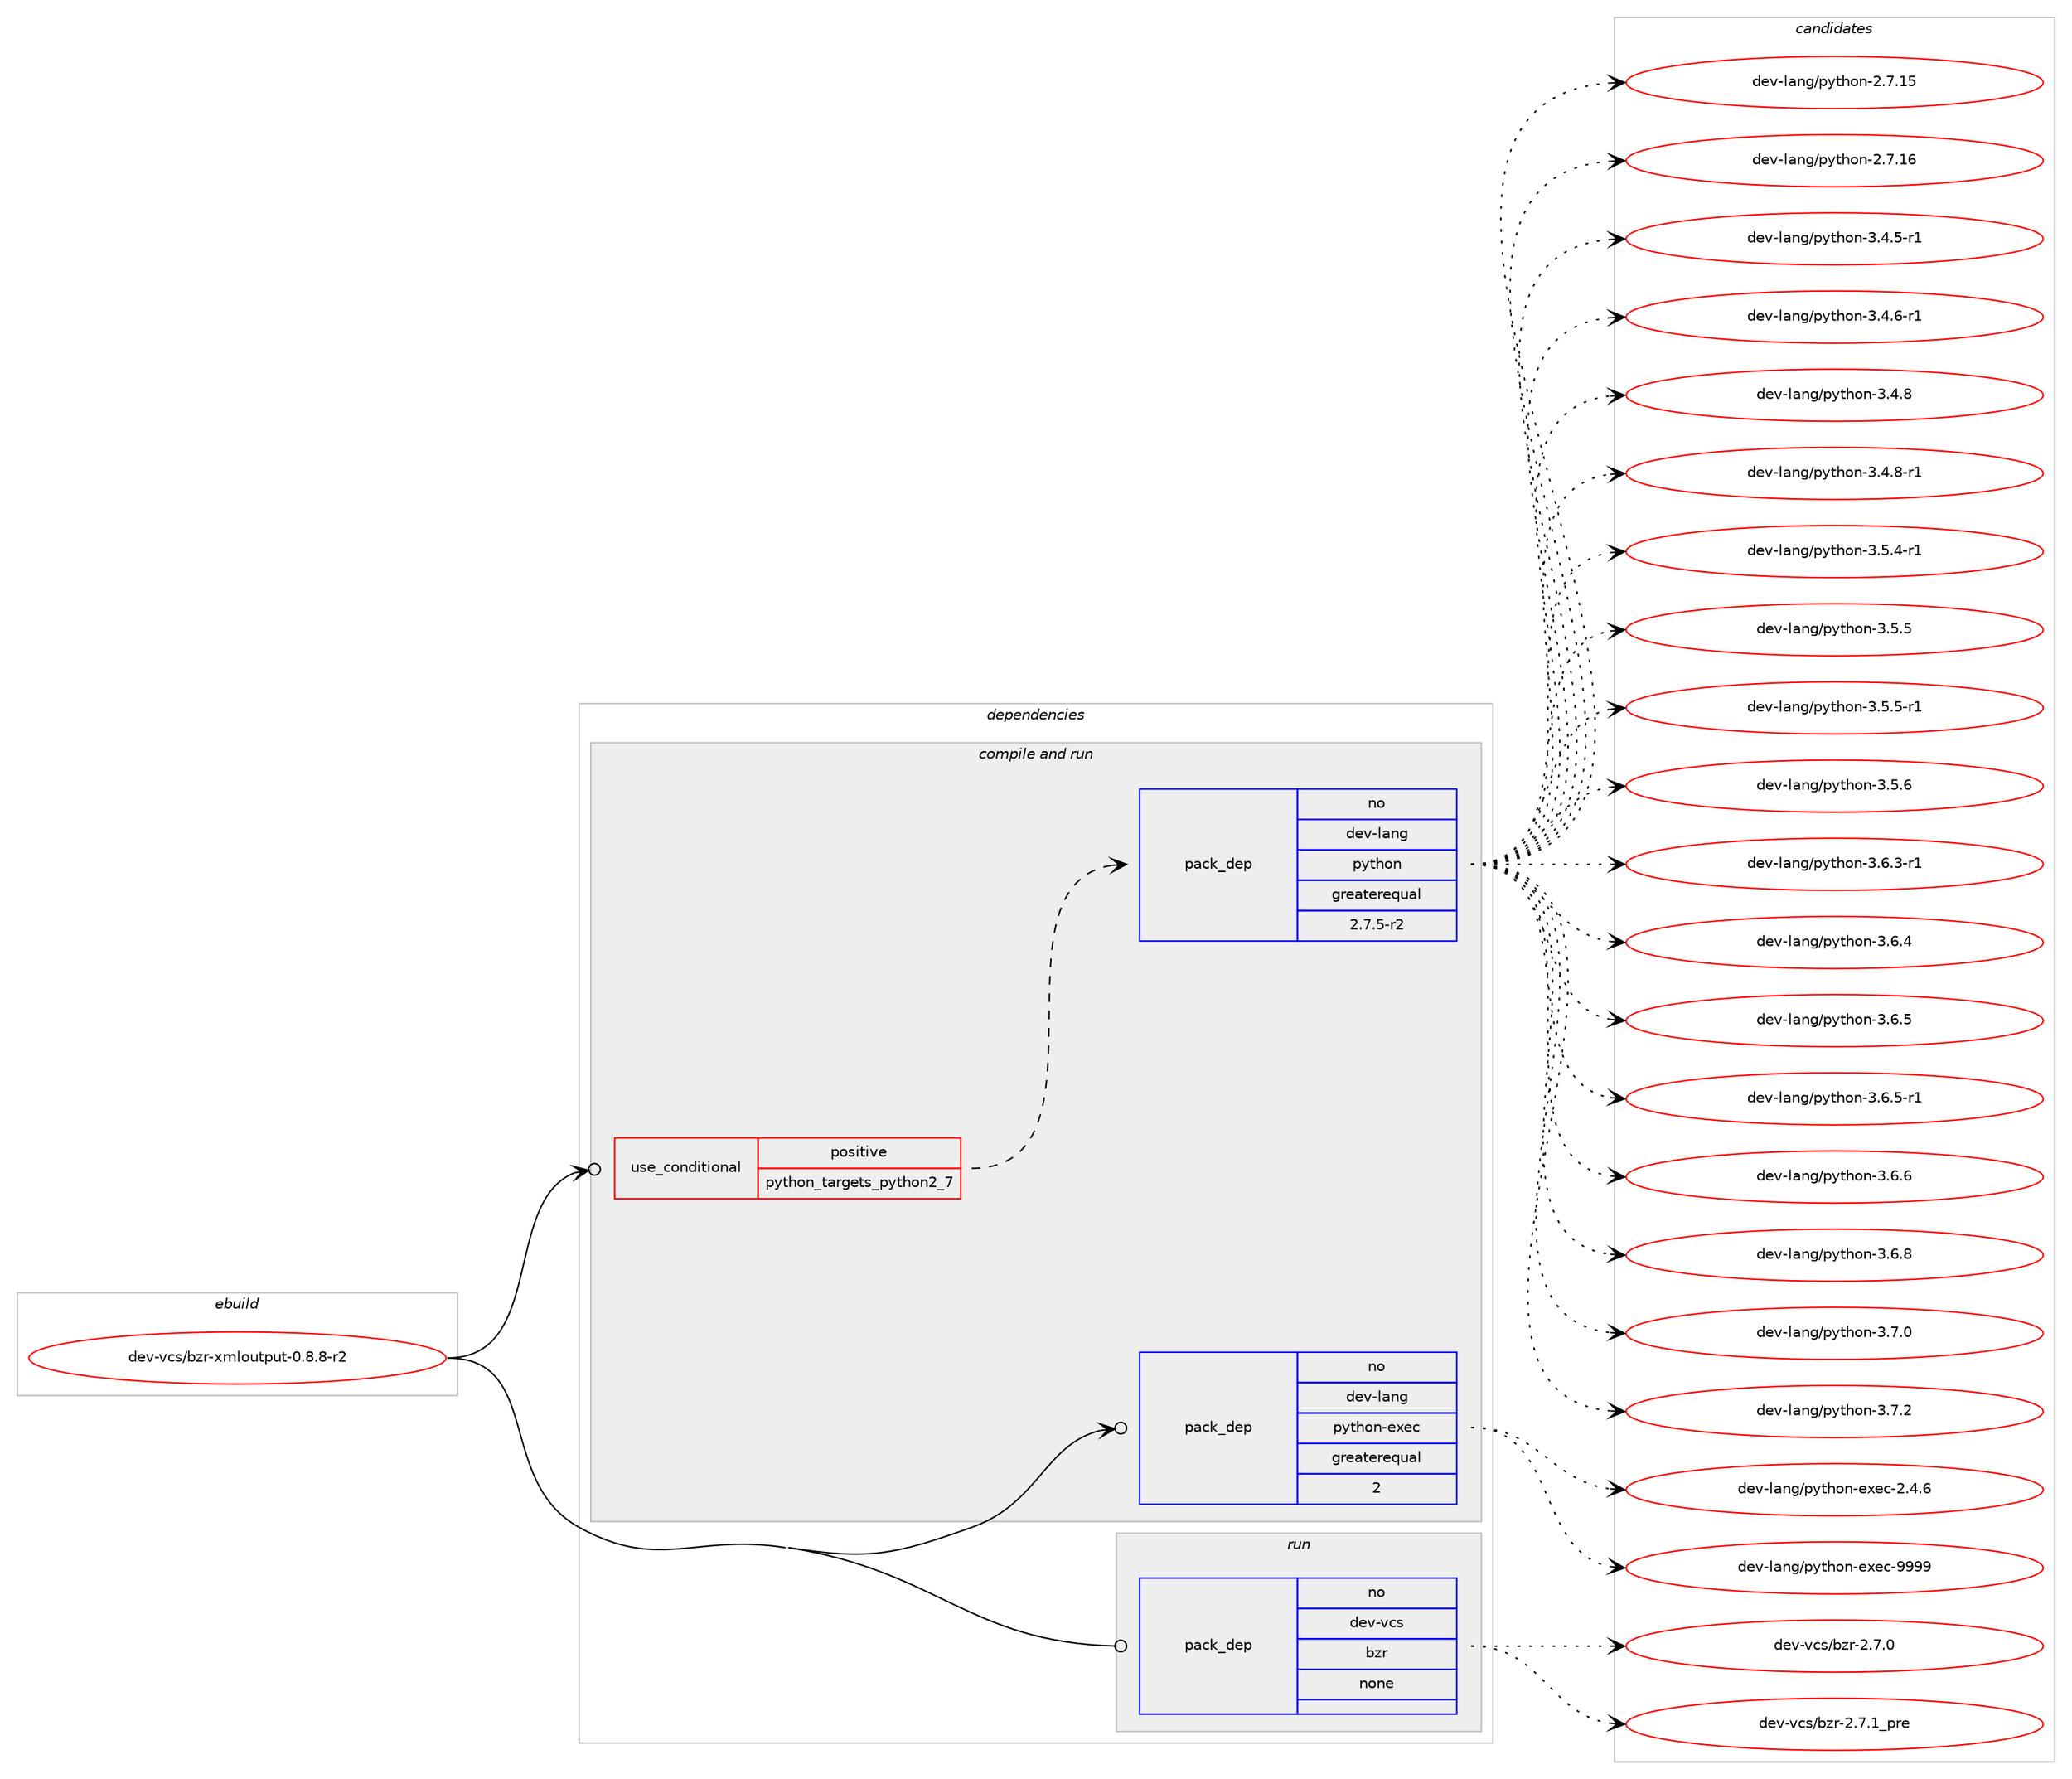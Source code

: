 digraph prolog {

# *************
# Graph options
# *************

newrank=true;
concentrate=true;
compound=true;
graph [rankdir=LR,fontname=Helvetica,fontsize=10,ranksep=1.5];#, ranksep=2.5, nodesep=0.2];
edge  [arrowhead=vee];
node  [fontname=Helvetica,fontsize=10];

# **********
# The ebuild
# **********

subgraph cluster_leftcol {
color=gray;
rank=same;
label=<<i>ebuild</i>>;
id [label="dev-vcs/bzr-xmloutput-0.8.8-r2", color=red, width=4, href="../dev-vcs/bzr-xmloutput-0.8.8-r2.svg"];
}

# ****************
# The dependencies
# ****************

subgraph cluster_midcol {
color=gray;
label=<<i>dependencies</i>>;
subgraph cluster_compile {
fillcolor="#eeeeee";
style=filled;
label=<<i>compile</i>>;
}
subgraph cluster_compileandrun {
fillcolor="#eeeeee";
style=filled;
label=<<i>compile and run</i>>;
subgraph cond425274 {
dependency1550131 [label=<<TABLE BORDER="0" CELLBORDER="1" CELLSPACING="0" CELLPADDING="4"><TR><TD ROWSPAN="3" CELLPADDING="10">use_conditional</TD></TR><TR><TD>positive</TD></TR><TR><TD>python_targets_python2_7</TD></TR></TABLE>>, shape=none, color=red];
subgraph pack1101115 {
dependency1550132 [label=<<TABLE BORDER="0" CELLBORDER="1" CELLSPACING="0" CELLPADDING="4" WIDTH="220"><TR><TD ROWSPAN="6" CELLPADDING="30">pack_dep</TD></TR><TR><TD WIDTH="110">no</TD></TR><TR><TD>dev-lang</TD></TR><TR><TD>python</TD></TR><TR><TD>greaterequal</TD></TR><TR><TD>2.7.5-r2</TD></TR></TABLE>>, shape=none, color=blue];
}
dependency1550131:e -> dependency1550132:w [weight=20,style="dashed",arrowhead="vee"];
}
id:e -> dependency1550131:w [weight=20,style="solid",arrowhead="odotvee"];
subgraph pack1101116 {
dependency1550133 [label=<<TABLE BORDER="0" CELLBORDER="1" CELLSPACING="0" CELLPADDING="4" WIDTH="220"><TR><TD ROWSPAN="6" CELLPADDING="30">pack_dep</TD></TR><TR><TD WIDTH="110">no</TD></TR><TR><TD>dev-lang</TD></TR><TR><TD>python-exec</TD></TR><TR><TD>greaterequal</TD></TR><TR><TD>2</TD></TR></TABLE>>, shape=none, color=blue];
}
id:e -> dependency1550133:w [weight=20,style="solid",arrowhead="odotvee"];
}
subgraph cluster_run {
fillcolor="#eeeeee";
style=filled;
label=<<i>run</i>>;
subgraph pack1101117 {
dependency1550134 [label=<<TABLE BORDER="0" CELLBORDER="1" CELLSPACING="0" CELLPADDING="4" WIDTH="220"><TR><TD ROWSPAN="6" CELLPADDING="30">pack_dep</TD></TR><TR><TD WIDTH="110">no</TD></TR><TR><TD>dev-vcs</TD></TR><TR><TD>bzr</TD></TR><TR><TD>none</TD></TR><TR><TD></TD></TR></TABLE>>, shape=none, color=blue];
}
id:e -> dependency1550134:w [weight=20,style="solid",arrowhead="odot"];
}
}

# **************
# The candidates
# **************

subgraph cluster_choices {
rank=same;
color=gray;
label=<<i>candidates</i>>;

subgraph choice1101115 {
color=black;
nodesep=1;
choice10010111845108971101034711212111610411111045504655464953 [label="dev-lang/python-2.7.15", color=red, width=4,href="../dev-lang/python-2.7.15.svg"];
choice10010111845108971101034711212111610411111045504655464954 [label="dev-lang/python-2.7.16", color=red, width=4,href="../dev-lang/python-2.7.16.svg"];
choice1001011184510897110103471121211161041111104551465246534511449 [label="dev-lang/python-3.4.5-r1", color=red, width=4,href="../dev-lang/python-3.4.5-r1.svg"];
choice1001011184510897110103471121211161041111104551465246544511449 [label="dev-lang/python-3.4.6-r1", color=red, width=4,href="../dev-lang/python-3.4.6-r1.svg"];
choice100101118451089711010347112121116104111110455146524656 [label="dev-lang/python-3.4.8", color=red, width=4,href="../dev-lang/python-3.4.8.svg"];
choice1001011184510897110103471121211161041111104551465246564511449 [label="dev-lang/python-3.4.8-r1", color=red, width=4,href="../dev-lang/python-3.4.8-r1.svg"];
choice1001011184510897110103471121211161041111104551465346524511449 [label="dev-lang/python-3.5.4-r1", color=red, width=4,href="../dev-lang/python-3.5.4-r1.svg"];
choice100101118451089711010347112121116104111110455146534653 [label="dev-lang/python-3.5.5", color=red, width=4,href="../dev-lang/python-3.5.5.svg"];
choice1001011184510897110103471121211161041111104551465346534511449 [label="dev-lang/python-3.5.5-r1", color=red, width=4,href="../dev-lang/python-3.5.5-r1.svg"];
choice100101118451089711010347112121116104111110455146534654 [label="dev-lang/python-3.5.6", color=red, width=4,href="../dev-lang/python-3.5.6.svg"];
choice1001011184510897110103471121211161041111104551465446514511449 [label="dev-lang/python-3.6.3-r1", color=red, width=4,href="../dev-lang/python-3.6.3-r1.svg"];
choice100101118451089711010347112121116104111110455146544652 [label="dev-lang/python-3.6.4", color=red, width=4,href="../dev-lang/python-3.6.4.svg"];
choice100101118451089711010347112121116104111110455146544653 [label="dev-lang/python-3.6.5", color=red, width=4,href="../dev-lang/python-3.6.5.svg"];
choice1001011184510897110103471121211161041111104551465446534511449 [label="dev-lang/python-3.6.5-r1", color=red, width=4,href="../dev-lang/python-3.6.5-r1.svg"];
choice100101118451089711010347112121116104111110455146544654 [label="dev-lang/python-3.6.6", color=red, width=4,href="../dev-lang/python-3.6.6.svg"];
choice100101118451089711010347112121116104111110455146544656 [label="dev-lang/python-3.6.8", color=red, width=4,href="../dev-lang/python-3.6.8.svg"];
choice100101118451089711010347112121116104111110455146554648 [label="dev-lang/python-3.7.0", color=red, width=4,href="../dev-lang/python-3.7.0.svg"];
choice100101118451089711010347112121116104111110455146554650 [label="dev-lang/python-3.7.2", color=red, width=4,href="../dev-lang/python-3.7.2.svg"];
dependency1550132:e -> choice10010111845108971101034711212111610411111045504655464953:w [style=dotted,weight="100"];
dependency1550132:e -> choice10010111845108971101034711212111610411111045504655464954:w [style=dotted,weight="100"];
dependency1550132:e -> choice1001011184510897110103471121211161041111104551465246534511449:w [style=dotted,weight="100"];
dependency1550132:e -> choice1001011184510897110103471121211161041111104551465246544511449:w [style=dotted,weight="100"];
dependency1550132:e -> choice100101118451089711010347112121116104111110455146524656:w [style=dotted,weight="100"];
dependency1550132:e -> choice1001011184510897110103471121211161041111104551465246564511449:w [style=dotted,weight="100"];
dependency1550132:e -> choice1001011184510897110103471121211161041111104551465346524511449:w [style=dotted,weight="100"];
dependency1550132:e -> choice100101118451089711010347112121116104111110455146534653:w [style=dotted,weight="100"];
dependency1550132:e -> choice1001011184510897110103471121211161041111104551465346534511449:w [style=dotted,weight="100"];
dependency1550132:e -> choice100101118451089711010347112121116104111110455146534654:w [style=dotted,weight="100"];
dependency1550132:e -> choice1001011184510897110103471121211161041111104551465446514511449:w [style=dotted,weight="100"];
dependency1550132:e -> choice100101118451089711010347112121116104111110455146544652:w [style=dotted,weight="100"];
dependency1550132:e -> choice100101118451089711010347112121116104111110455146544653:w [style=dotted,weight="100"];
dependency1550132:e -> choice1001011184510897110103471121211161041111104551465446534511449:w [style=dotted,weight="100"];
dependency1550132:e -> choice100101118451089711010347112121116104111110455146544654:w [style=dotted,weight="100"];
dependency1550132:e -> choice100101118451089711010347112121116104111110455146544656:w [style=dotted,weight="100"];
dependency1550132:e -> choice100101118451089711010347112121116104111110455146554648:w [style=dotted,weight="100"];
dependency1550132:e -> choice100101118451089711010347112121116104111110455146554650:w [style=dotted,weight="100"];
}
subgraph choice1101116 {
color=black;
nodesep=1;
choice1001011184510897110103471121211161041111104510112010199455046524654 [label="dev-lang/python-exec-2.4.6", color=red, width=4,href="../dev-lang/python-exec-2.4.6.svg"];
choice10010111845108971101034711212111610411111045101120101994557575757 [label="dev-lang/python-exec-9999", color=red, width=4,href="../dev-lang/python-exec-9999.svg"];
dependency1550133:e -> choice1001011184510897110103471121211161041111104510112010199455046524654:w [style=dotted,weight="100"];
dependency1550133:e -> choice10010111845108971101034711212111610411111045101120101994557575757:w [style=dotted,weight="100"];
}
subgraph choice1101117 {
color=black;
nodesep=1;
choice10010111845118991154798122114455046554648 [label="dev-vcs/bzr-2.7.0", color=red, width=4,href="../dev-vcs/bzr-2.7.0.svg"];
choice1001011184511899115479812211445504655464995112114101 [label="dev-vcs/bzr-2.7.1_pre", color=red, width=4,href="../dev-vcs/bzr-2.7.1_pre.svg"];
dependency1550134:e -> choice10010111845118991154798122114455046554648:w [style=dotted,weight="100"];
dependency1550134:e -> choice1001011184511899115479812211445504655464995112114101:w [style=dotted,weight="100"];
}
}

}
